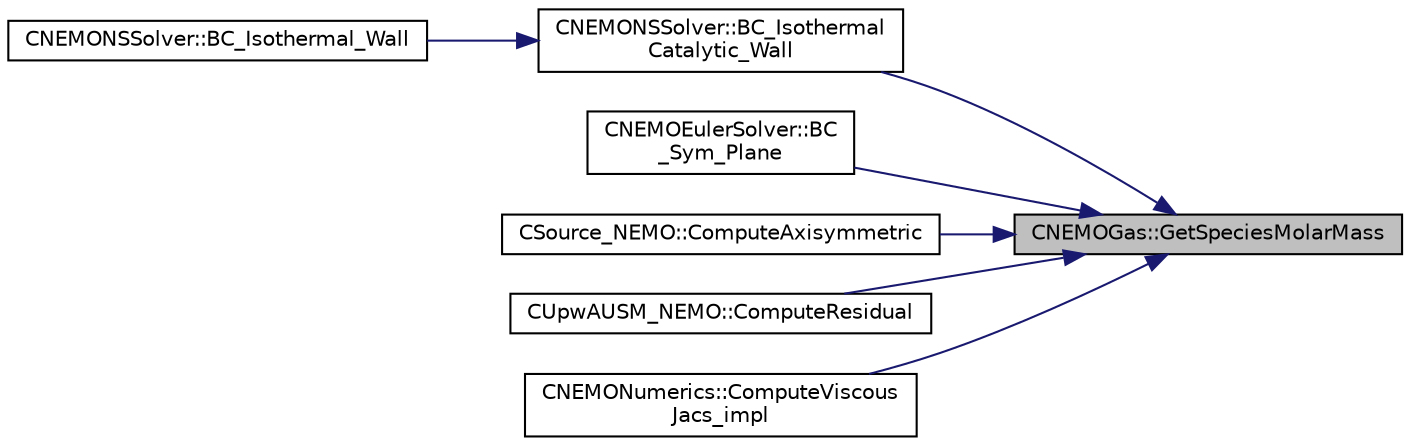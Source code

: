 digraph "CNEMOGas::GetSpeciesMolarMass"
{
 // LATEX_PDF_SIZE
  edge [fontname="Helvetica",fontsize="10",labelfontname="Helvetica",labelfontsize="10"];
  node [fontname="Helvetica",fontsize="10",shape=record];
  rankdir="RL";
  Node1 [label="CNEMOGas::GetSpeciesMolarMass",height=0.2,width=0.4,color="black", fillcolor="grey75", style="filled", fontcolor="black",tooltip="Get species molar mass."];
  Node1 -> Node2 [dir="back",color="midnightblue",fontsize="10",style="solid",fontname="Helvetica"];
  Node2 [label="CNEMONSSolver::BC_Isothermal\lCatalytic_Wall",height=0.2,width=0.4,color="black", fillcolor="white", style="filled",URL="$classCNEMONSSolver.html#ae3d2c5f1c94cb3d01b7f351ce3105f31",tooltip="Impose the Navier-Stokes boundary condition (strong)."];
  Node2 -> Node3 [dir="back",color="midnightblue",fontsize="10",style="solid",fontname="Helvetica"];
  Node3 [label="CNEMONSSolver::BC_Isothermal_Wall",height=0.2,width=0.4,color="black", fillcolor="white", style="filled",URL="$classCNEMONSSolver.html#a8c6c80e6e8f2aed2ff80c78a8e5aec9e",tooltip="Generic implementation of the isothermal wall."];
  Node1 -> Node4 [dir="back",color="midnightblue",fontsize="10",style="solid",fontname="Helvetica"];
  Node4 [label="CNEMOEulerSolver::BC\l_Sym_Plane",height=0.2,width=0.4,color="black", fillcolor="white", style="filled",URL="$classCNEMOEulerSolver.html#af2ce132fa3e68e7cd667b5b132c538de",tooltip="Impose the symmetry boundary condition using the residual."];
  Node1 -> Node5 [dir="back",color="midnightblue",fontsize="10",style="solid",fontname="Helvetica"];
  Node5 [label="CSource_NEMO::ComputeAxisymmetric",height=0.2,width=0.4,color="black", fillcolor="white", style="filled",URL="$classCSource__NEMO.html#aa86a638c43ce759be11a0b39377e8608",tooltip="Residual of axissymetric source term."];
  Node1 -> Node6 [dir="back",color="midnightblue",fontsize="10",style="solid",fontname="Helvetica"];
  Node6 [label="CUpwAUSM_NEMO::ComputeResidual",height=0.2,width=0.4,color="black", fillcolor="white", style="filled",URL="$classCUpwAUSM__NEMO.html#a320cb75ca10a97338ee7751f0b8dc512",tooltip="Compute the Roe's flux between two nodes i and j."];
  Node1 -> Node7 [dir="back",color="midnightblue",fontsize="10",style="solid",fontname="Helvetica"];
  Node7 [label="CNEMONumerics::ComputeViscous\lJacs_impl",height=0.2,width=0.4,color="black", fillcolor="white", style="filled",URL="$classCNEMONumerics.html#a6a91373e6cc521d5730ea901ee2f0864",tooltip="TSL-Approximation of Viscous NS Jacobians for arbitrary equations of state."];
}
